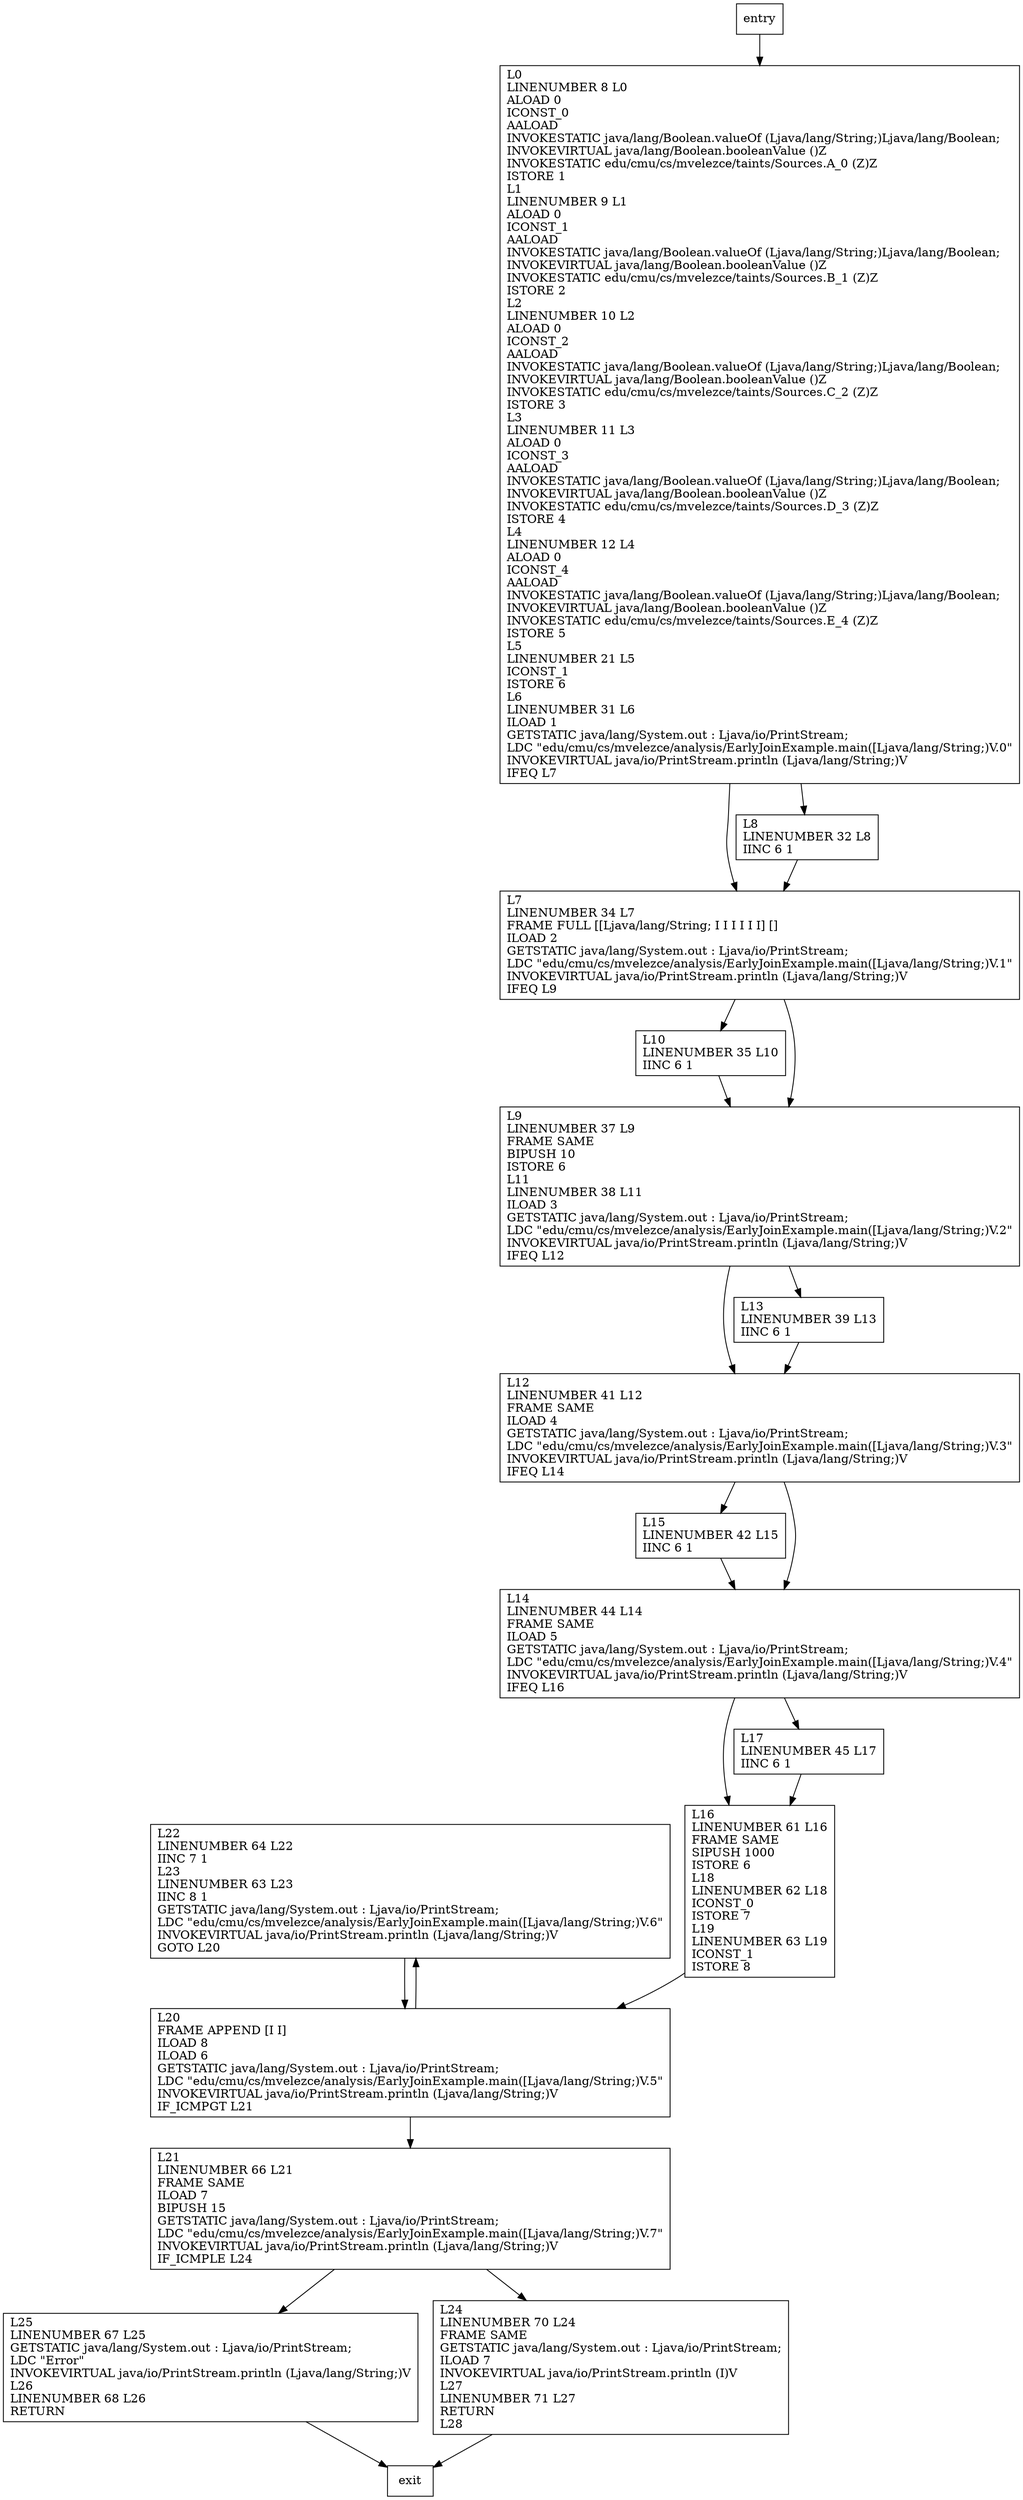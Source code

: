 digraph main {
node [shape=record];
445192925 [label="L22\lLINENUMBER 64 L22\lIINC 7 1\lL23\lLINENUMBER 63 L23\lIINC 8 1\lGETSTATIC java/lang/System.out : Ljava/io/PrintStream;\lLDC \"edu/cmu/cs/mvelezce/analysis/EarlyJoinExample.main([Ljava/lang/String;)V.6\"\lINVOKEVIRTUAL java/io/PrintStream.println (Ljava/lang/String;)V\lGOTO L20\l"];
774095232 [label="L7\lLINENUMBER 34 L7\lFRAME FULL [[Ljava/lang/String; I I I I I I] []\lILOAD 2\lGETSTATIC java/lang/System.out : Ljava/io/PrintStream;\lLDC \"edu/cmu/cs/mvelezce/analysis/EarlyJoinExample.main([Ljava/lang/String;)V.1\"\lINVOKEVIRTUAL java/io/PrintStream.println (Ljava/lang/String;)V\lIFEQ L9\l"];
1234600900 [label="L8\lLINENUMBER 32 L8\lIINC 6 1\l"];
635068762 [label="L10\lLINENUMBER 35 L10\lIINC 6 1\l"];
1366741625 [label="L25\lLINENUMBER 67 L25\lGETSTATIC java/lang/System.out : Ljava/io/PrintStream;\lLDC \"Error\"\lINVOKEVIRTUAL java/io/PrintStream.println (Ljava/lang/String;)V\lL26\lLINENUMBER 68 L26\lRETURN\l"];
979117606 [label="L16\lLINENUMBER 61 L16\lFRAME SAME\lSIPUSH 1000\lISTORE 6\lL18\lLINENUMBER 62 L18\lICONST_0\lISTORE 7\lL19\lLINENUMBER 63 L19\lICONST_1\lISTORE 8\l"];
239648666 [label="L17\lLINENUMBER 45 L17\lIINC 6 1\l"];
1325147644 [label="L9\lLINENUMBER 37 L9\lFRAME SAME\lBIPUSH 10\lISTORE 6\lL11\lLINENUMBER 38 L11\lILOAD 3\lGETSTATIC java/lang/System.out : Ljava/io/PrintStream;\lLDC \"edu/cmu/cs/mvelezce/analysis/EarlyJoinExample.main([Ljava/lang/String;)V.2\"\lINVOKEVIRTUAL java/io/PrintStream.println (Ljava/lang/String;)V\lIFEQ L12\l"];
60221145 [label="L12\lLINENUMBER 41 L12\lFRAME SAME\lILOAD 4\lGETSTATIC java/lang/System.out : Ljava/io/PrintStream;\lLDC \"edu/cmu/cs/mvelezce/analysis/EarlyJoinExample.main([Ljava/lang/String;)V.3\"\lINVOKEVIRTUAL java/io/PrintStream.println (Ljava/lang/String;)V\lIFEQ L14\l"];
1966114624 [label="L15\lLINENUMBER 42 L15\lIINC 6 1\l"];
1134894336 [label="L0\lLINENUMBER 8 L0\lALOAD 0\lICONST_0\lAALOAD\lINVOKESTATIC java/lang/Boolean.valueOf (Ljava/lang/String;)Ljava/lang/Boolean;\lINVOKEVIRTUAL java/lang/Boolean.booleanValue ()Z\lINVOKESTATIC edu/cmu/cs/mvelezce/taints/Sources.A_0 (Z)Z\lISTORE 1\lL1\lLINENUMBER 9 L1\lALOAD 0\lICONST_1\lAALOAD\lINVOKESTATIC java/lang/Boolean.valueOf (Ljava/lang/String;)Ljava/lang/Boolean;\lINVOKEVIRTUAL java/lang/Boolean.booleanValue ()Z\lINVOKESTATIC edu/cmu/cs/mvelezce/taints/Sources.B_1 (Z)Z\lISTORE 2\lL2\lLINENUMBER 10 L2\lALOAD 0\lICONST_2\lAALOAD\lINVOKESTATIC java/lang/Boolean.valueOf (Ljava/lang/String;)Ljava/lang/Boolean;\lINVOKEVIRTUAL java/lang/Boolean.booleanValue ()Z\lINVOKESTATIC edu/cmu/cs/mvelezce/taints/Sources.C_2 (Z)Z\lISTORE 3\lL3\lLINENUMBER 11 L3\lALOAD 0\lICONST_3\lAALOAD\lINVOKESTATIC java/lang/Boolean.valueOf (Ljava/lang/String;)Ljava/lang/Boolean;\lINVOKEVIRTUAL java/lang/Boolean.booleanValue ()Z\lINVOKESTATIC edu/cmu/cs/mvelezce/taints/Sources.D_3 (Z)Z\lISTORE 4\lL4\lLINENUMBER 12 L4\lALOAD 0\lICONST_4\lAALOAD\lINVOKESTATIC java/lang/Boolean.valueOf (Ljava/lang/String;)Ljava/lang/Boolean;\lINVOKEVIRTUAL java/lang/Boolean.booleanValue ()Z\lINVOKESTATIC edu/cmu/cs/mvelezce/taints/Sources.E_4 (Z)Z\lISTORE 5\lL5\lLINENUMBER 21 L5\lICONST_1\lISTORE 6\lL6\lLINENUMBER 31 L6\lILOAD 1\lGETSTATIC java/lang/System.out : Ljava/io/PrintStream;\lLDC \"edu/cmu/cs/mvelezce/analysis/EarlyJoinExample.main([Ljava/lang/String;)V.0\"\lINVOKEVIRTUAL java/io/PrintStream.println (Ljava/lang/String;)V\lIFEQ L7\l"];
2142450580 [label="L20\lFRAME APPEND [I I]\lILOAD 8\lILOAD 6\lGETSTATIC java/lang/System.out : Ljava/io/PrintStream;\lLDC \"edu/cmu/cs/mvelezce/analysis/EarlyJoinExample.main([Ljava/lang/String;)V.5\"\lINVOKEVIRTUAL java/io/PrintStream.println (Ljava/lang/String;)V\lIF_ICMPGT L21\l"];
1523359711 [label="L14\lLINENUMBER 44 L14\lFRAME SAME\lILOAD 5\lGETSTATIC java/lang/System.out : Ljava/io/PrintStream;\lLDC \"edu/cmu/cs/mvelezce/analysis/EarlyJoinExample.main([Ljava/lang/String;)V.4\"\lINVOKEVIRTUAL java/io/PrintStream.println (Ljava/lang/String;)V\lIFEQ L16\l"];
2128859746 [label="L13\lLINENUMBER 39 L13\lIINC 6 1\l"];
926905424 [label="L24\lLINENUMBER 70 L24\lFRAME SAME\lGETSTATIC java/lang/System.out : Ljava/io/PrintStream;\lILOAD 7\lINVOKEVIRTUAL java/io/PrintStream.println (I)V\lL27\lLINENUMBER 71 L27\lRETURN\lL28\l"];
1103067610 [label="L21\lLINENUMBER 66 L21\lFRAME SAME\lILOAD 7\lBIPUSH 15\lGETSTATIC java/lang/System.out : Ljava/io/PrintStream;\lLDC \"edu/cmu/cs/mvelezce/analysis/EarlyJoinExample.main([Ljava/lang/String;)V.7\"\lINVOKEVIRTUAL java/io/PrintStream.println (Ljava/lang/String;)V\lIF_ICMPLE L24\l"];
entry;
exit;
445192925 -> 2142450580;
774095232 -> 635068762;
774095232 -> 1325147644;
1234600900 -> 774095232;
635068762 -> 1325147644;
1366741625 -> exit;
979117606 -> 2142450580;
239648666 -> 979117606;
1325147644 -> 2128859746;
1325147644 -> 60221145;
60221145 -> 1523359711;
60221145 -> 1966114624;
1966114624 -> 1523359711;
entry -> 1134894336;
1134894336 -> 774095232;
1134894336 -> 1234600900;
2142450580 -> 445192925;
2142450580 -> 1103067610;
1523359711 -> 979117606;
1523359711 -> 239648666;
2128859746 -> 60221145;
926905424 -> exit;
1103067610 -> 1366741625;
1103067610 -> 926905424;
}

